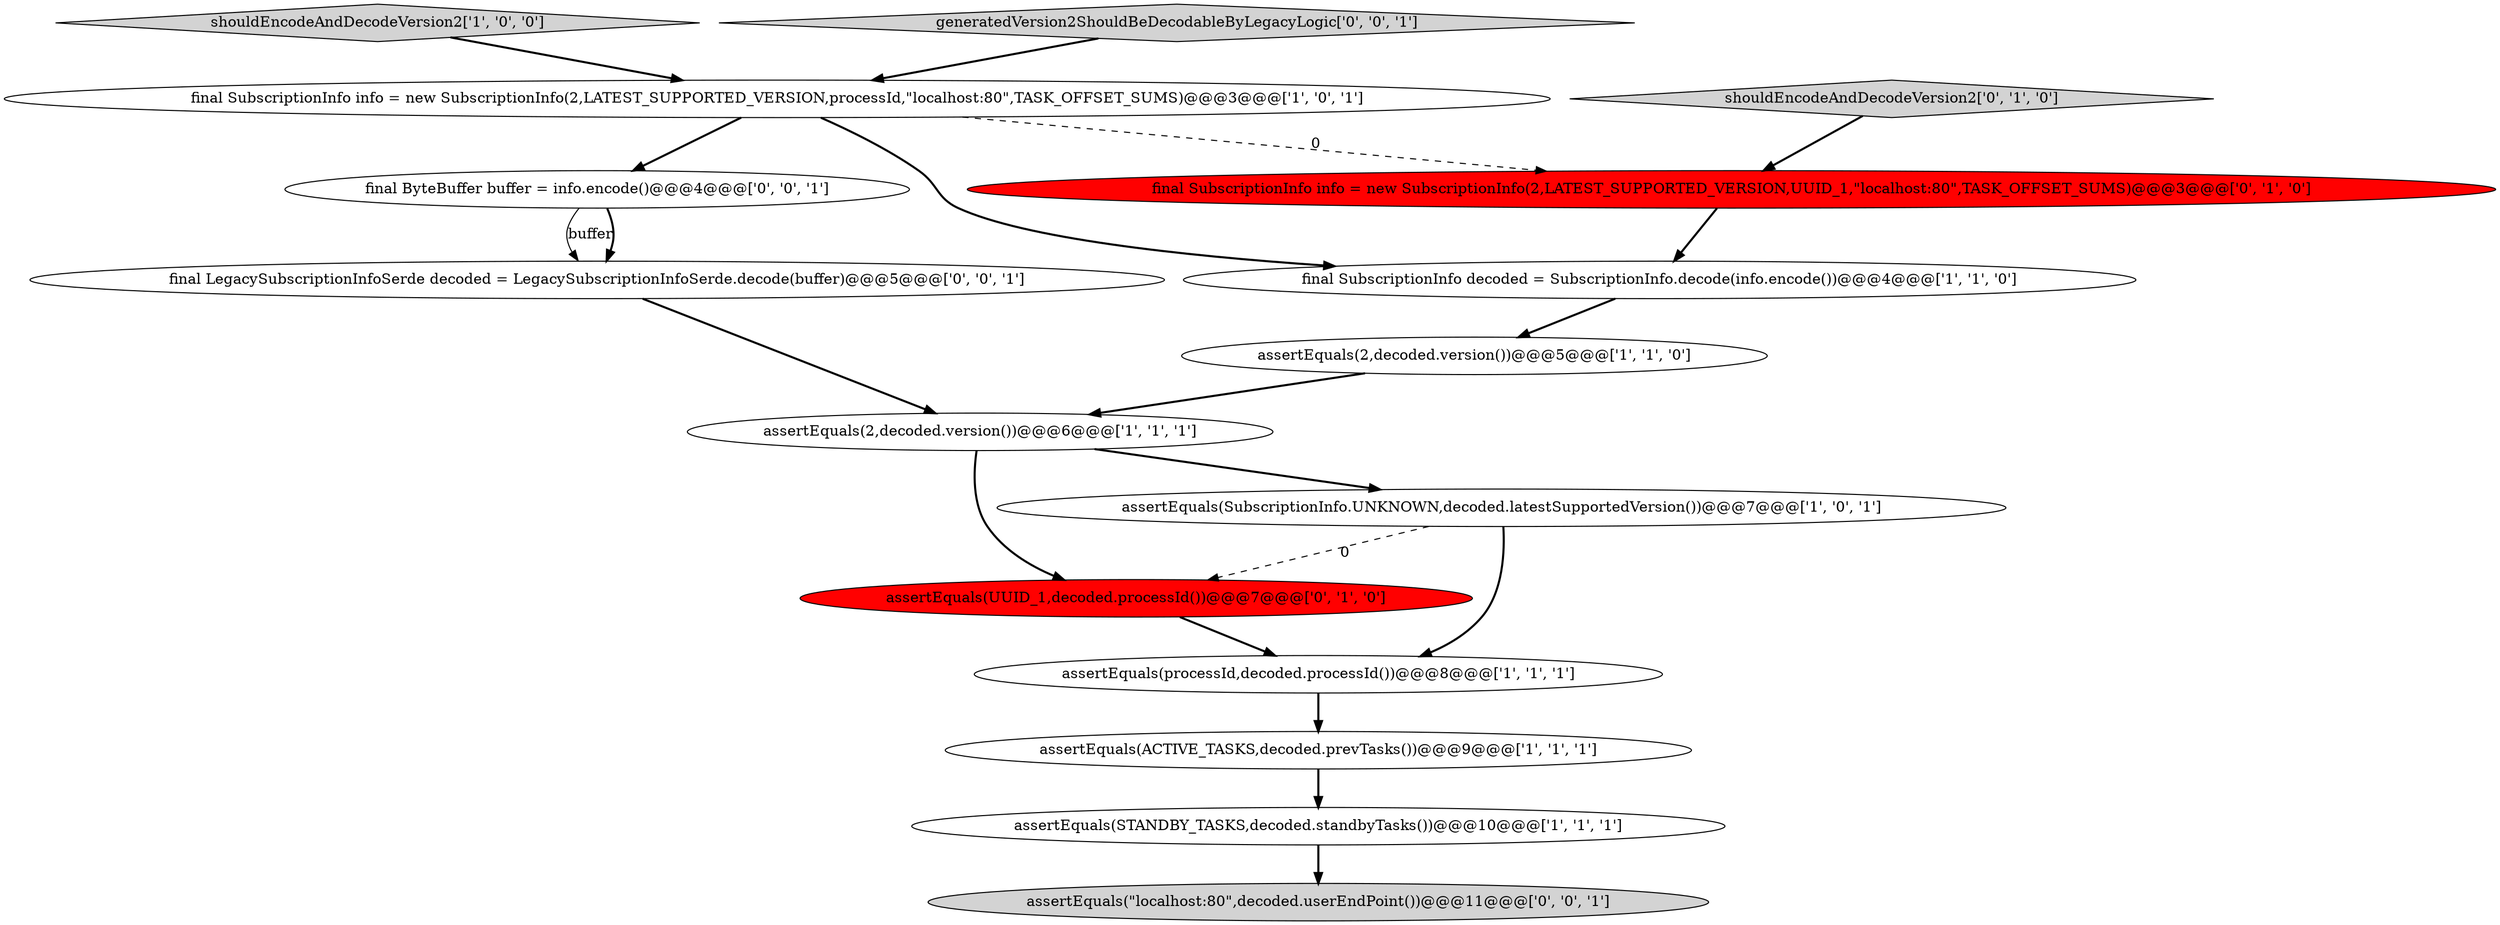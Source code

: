 digraph {
8 [style = filled, label = "shouldEncodeAndDecodeVersion2['1', '0', '0']", fillcolor = lightgray, shape = diamond image = "AAA0AAABBB1BBB"];
14 [style = filled, label = "final LegacySubscriptionInfoSerde decoded = LegacySubscriptionInfoSerde.decode(buffer)@@@5@@@['0', '0', '1']", fillcolor = white, shape = ellipse image = "AAA0AAABBB3BBB"];
11 [style = filled, label = "shouldEncodeAndDecodeVersion2['0', '1', '0']", fillcolor = lightgray, shape = diamond image = "AAA0AAABBB2BBB"];
3 [style = filled, label = "final SubscriptionInfo decoded = SubscriptionInfo.decode(info.encode())@@@4@@@['1', '1', '0']", fillcolor = white, shape = ellipse image = "AAA0AAABBB1BBB"];
13 [style = filled, label = "final ByteBuffer buffer = info.encode()@@@4@@@['0', '0', '1']", fillcolor = white, shape = ellipse image = "AAA0AAABBB3BBB"];
15 [style = filled, label = "assertEquals(\"localhost:80\",decoded.userEndPoint())@@@11@@@['0', '0', '1']", fillcolor = lightgray, shape = ellipse image = "AAA0AAABBB3BBB"];
4 [style = filled, label = "assertEquals(2,decoded.version())@@@5@@@['1', '1', '0']", fillcolor = white, shape = ellipse image = "AAA0AAABBB1BBB"];
1 [style = filled, label = "final SubscriptionInfo info = new SubscriptionInfo(2,LATEST_SUPPORTED_VERSION,processId,\"localhost:80\",TASK_OFFSET_SUMS)@@@3@@@['1', '0', '1']", fillcolor = white, shape = ellipse image = "AAA0AAABBB1BBB"];
0 [style = filled, label = "assertEquals(2,decoded.version())@@@6@@@['1', '1', '1']", fillcolor = white, shape = ellipse image = "AAA0AAABBB1BBB"];
6 [style = filled, label = "assertEquals(processId,decoded.processId())@@@8@@@['1', '1', '1']", fillcolor = white, shape = ellipse image = "AAA0AAABBB1BBB"];
7 [style = filled, label = "assertEquals(STANDBY_TASKS,decoded.standbyTasks())@@@10@@@['1', '1', '1']", fillcolor = white, shape = ellipse image = "AAA0AAABBB1BBB"];
10 [style = filled, label = "assertEquals(UUID_1,decoded.processId())@@@7@@@['0', '1', '0']", fillcolor = red, shape = ellipse image = "AAA1AAABBB2BBB"];
9 [style = filled, label = "final SubscriptionInfo info = new SubscriptionInfo(2,LATEST_SUPPORTED_VERSION,UUID_1,\"localhost:80\",TASK_OFFSET_SUMS)@@@3@@@['0', '1', '0']", fillcolor = red, shape = ellipse image = "AAA1AAABBB2BBB"];
2 [style = filled, label = "assertEquals(ACTIVE_TASKS,decoded.prevTasks())@@@9@@@['1', '1', '1']", fillcolor = white, shape = ellipse image = "AAA0AAABBB1BBB"];
12 [style = filled, label = "generatedVersion2ShouldBeDecodableByLegacyLogic['0', '0', '1']", fillcolor = lightgray, shape = diamond image = "AAA0AAABBB3BBB"];
5 [style = filled, label = "assertEquals(SubscriptionInfo.UNKNOWN,decoded.latestSupportedVersion())@@@7@@@['1', '0', '1']", fillcolor = white, shape = ellipse image = "AAA0AAABBB1BBB"];
1->3 [style = bold, label=""];
8->1 [style = bold, label=""];
9->3 [style = bold, label=""];
7->15 [style = bold, label=""];
13->14 [style = solid, label="buffer"];
1->9 [style = dashed, label="0"];
0->10 [style = bold, label=""];
2->7 [style = bold, label=""];
5->6 [style = bold, label=""];
14->0 [style = bold, label=""];
5->10 [style = dashed, label="0"];
11->9 [style = bold, label=""];
12->1 [style = bold, label=""];
3->4 [style = bold, label=""];
10->6 [style = bold, label=""];
1->13 [style = bold, label=""];
13->14 [style = bold, label=""];
4->0 [style = bold, label=""];
0->5 [style = bold, label=""];
6->2 [style = bold, label=""];
}
